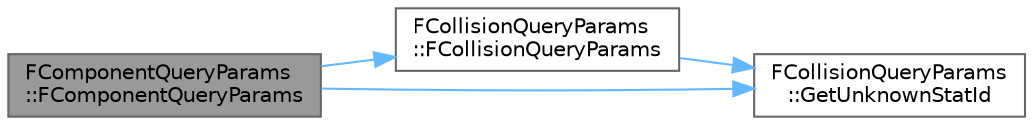 digraph "FComponentQueryParams::FComponentQueryParams"
{
 // INTERACTIVE_SVG=YES
 // LATEX_PDF_SIZE
  bgcolor="transparent";
  edge [fontname=Helvetica,fontsize=10,labelfontname=Helvetica,labelfontsize=10];
  node [fontname=Helvetica,fontsize=10,shape=box,height=0.2,width=0.4];
  rankdir="LR";
  Node1 [id="Node000001",label="FComponentQueryParams\l::FComponentQueryParams",height=0.2,width=0.4,color="gray40", fillcolor="grey60", style="filled", fontcolor="black",tooltip=" "];
  Node1 -> Node2 [id="edge1_Node000001_Node000002",color="steelblue1",style="solid",tooltip=" "];
  Node2 [id="Node000002",label="FCollisionQueryParams\l::FCollisionQueryParams",height=0.2,width=0.4,color="grey40", fillcolor="white", style="filled",URL="$d9/d3f/structFCollisionQueryParams.html#a2dfb7fbd921bf33370dcb8eaf22be16b",tooltip=" "];
  Node2 -> Node3 [id="edge2_Node000002_Node000003",color="steelblue1",style="solid",tooltip=" "];
  Node3 [id="Node000003",label="FCollisionQueryParams\l::GetUnknownStatId",height=0.2,width=0.4,color="grey40", fillcolor="white", style="filled",URL="$d9/d3f/structFCollisionQueryParams.html#adc15e3cfe82861405b977040729908ec",tooltip=" "];
  Node1 -> Node3 [id="edge3_Node000001_Node000003",color="steelblue1",style="solid",tooltip=" "];
}
